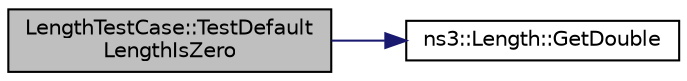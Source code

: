 digraph "LengthTestCase::TestDefaultLengthIsZero"
{
 // LATEX_PDF_SIZE
  edge [fontname="Helvetica",fontsize="10",labelfontname="Helvetica",labelfontsize="10"];
  node [fontname="Helvetica",fontsize="10",shape=record];
  rankdir="LR";
  Node1 [label="LengthTestCase::TestDefault\lLengthIsZero",height=0.2,width=0.4,color="black", fillcolor="grey75", style="filled", fontcolor="black",tooltip="Test that a default constructed Length object has a value of 0."];
  Node1 -> Node2 [color="midnightblue",fontsize="10",style="solid",fontname="Helvetica"];
  Node2 [label="ns3::Length::GetDouble",height=0.2,width=0.4,color="black", fillcolor="white", style="filled",URL="$classns3_1_1_length.html#a3a2e6b71ceaf0370690099e5edb12372",tooltip="Current length value."];
}
